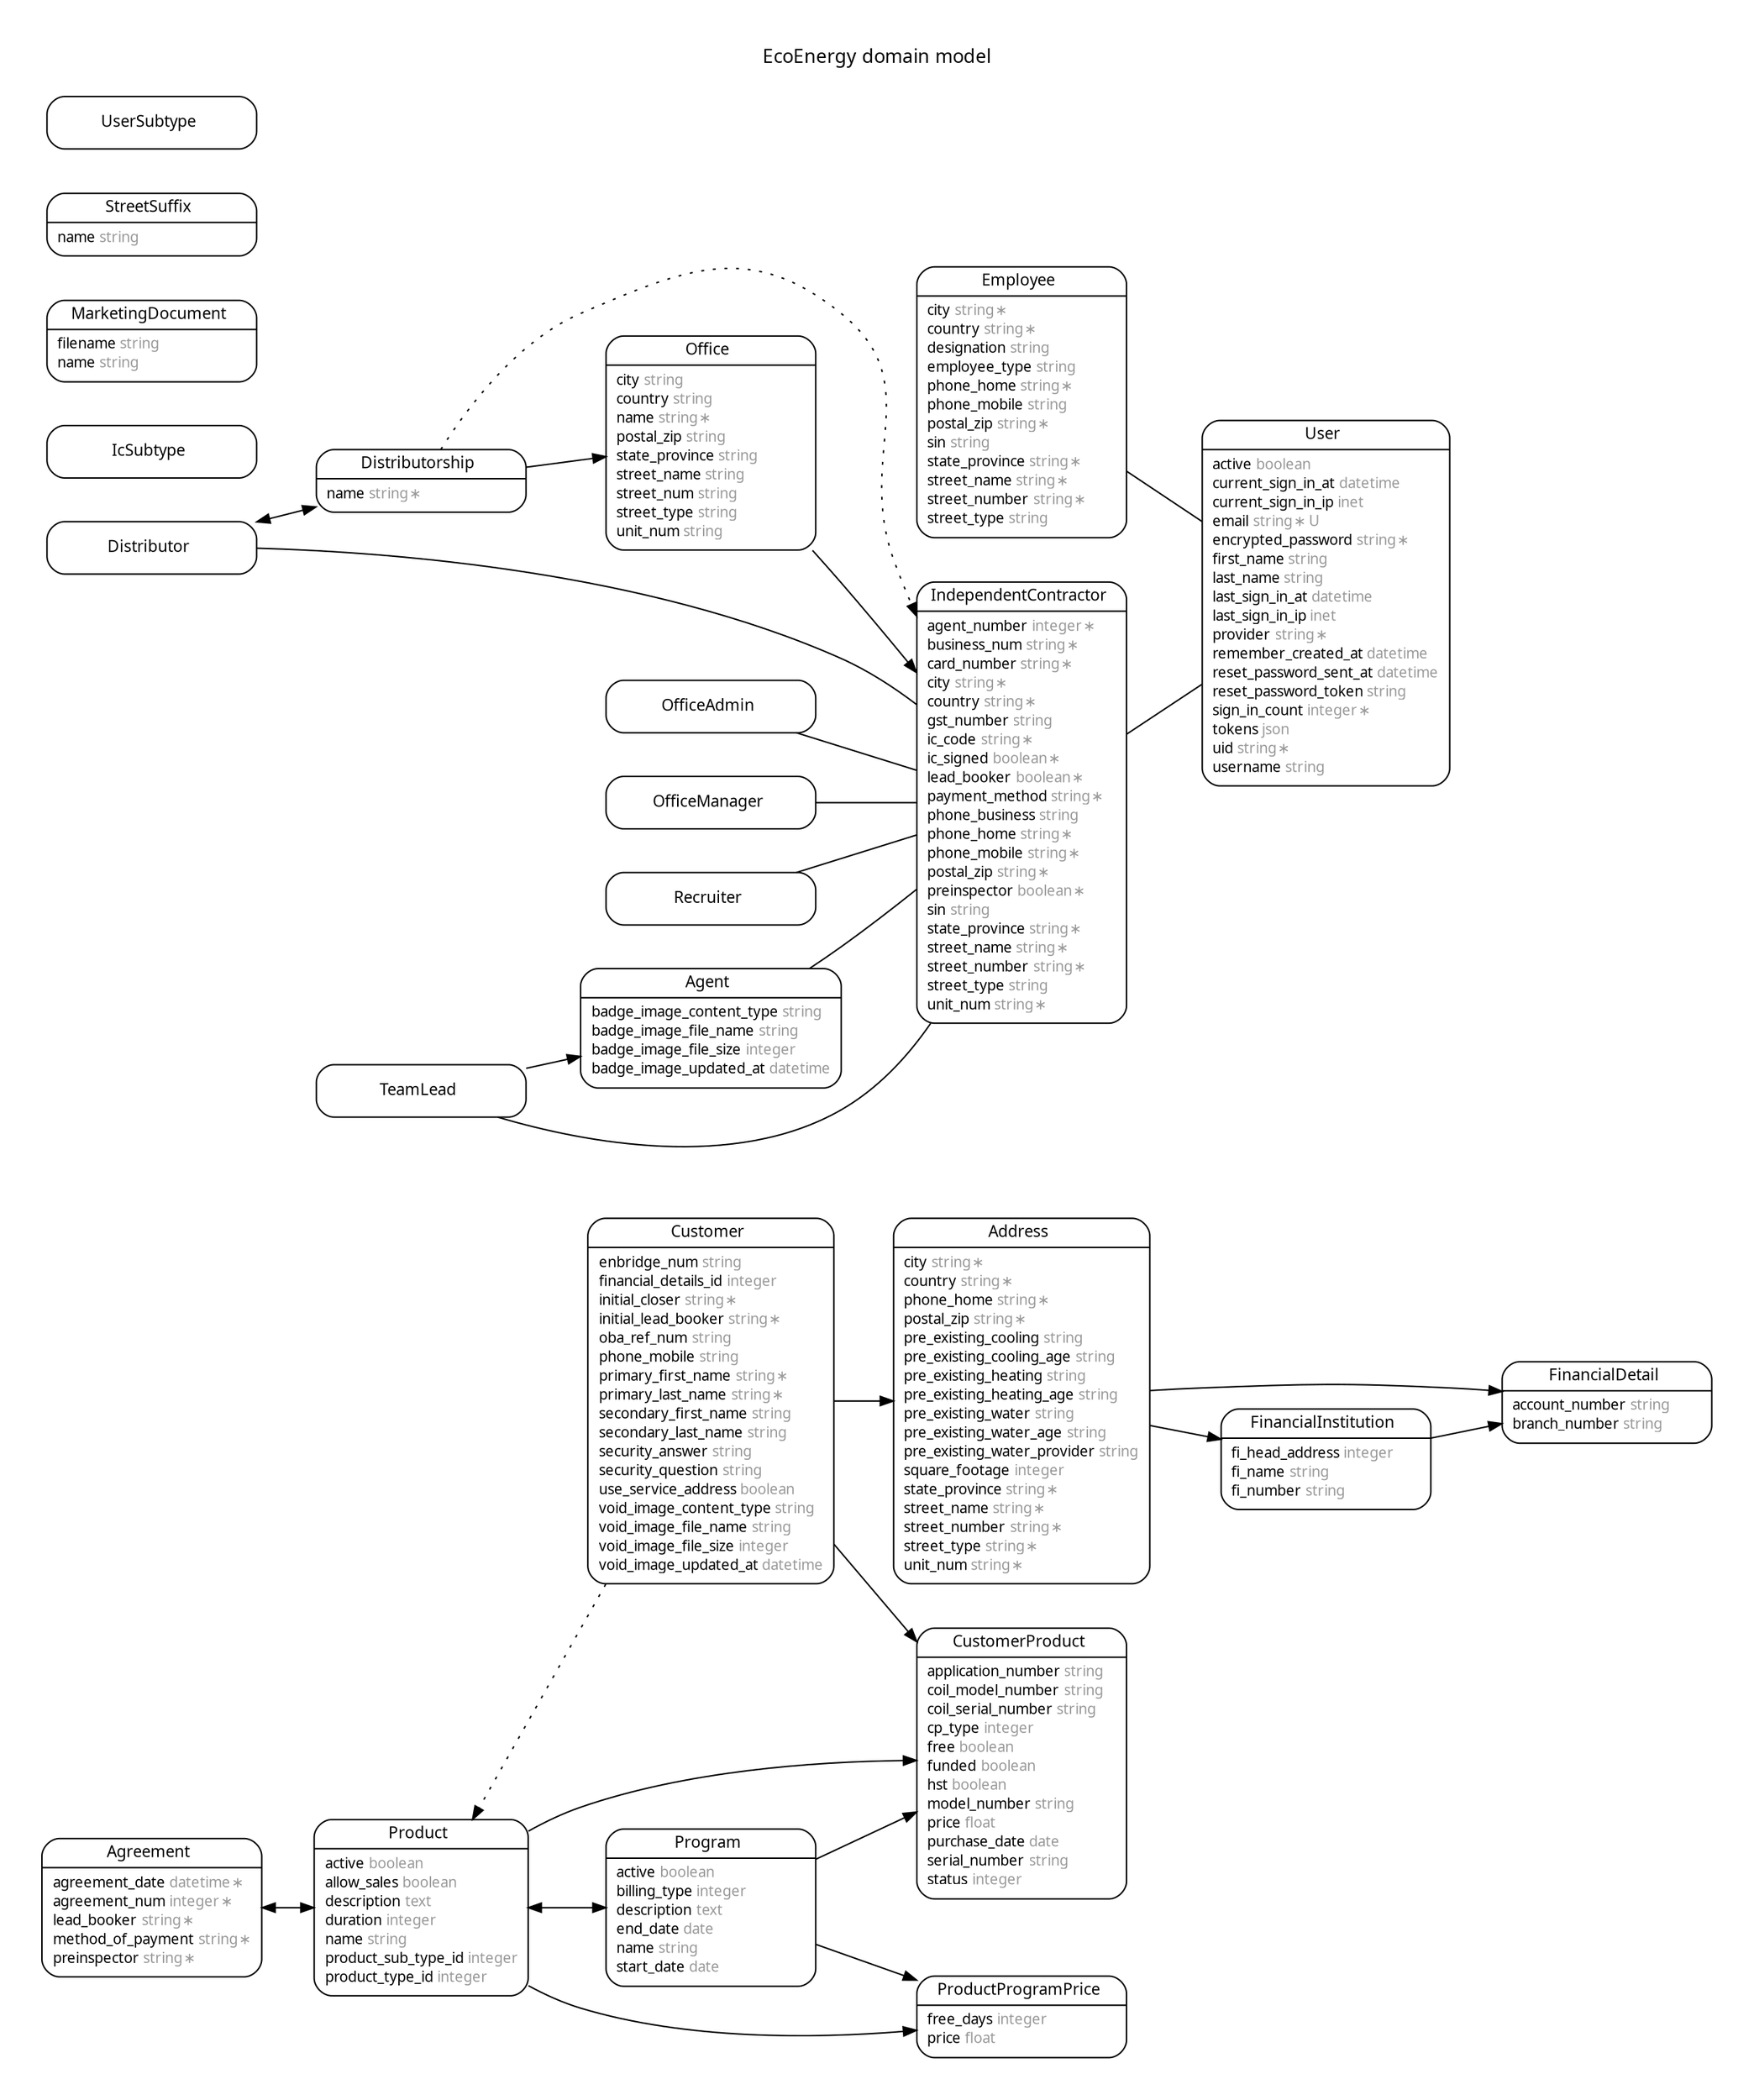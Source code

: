 digraph EcoEnergy {
rankdir = "LR";
ranksep = "0.5";
nodesep = "0.4";
pad = "0.4,0.4";
margin = "0,0";
concentrate = "true";
labelloc = "t";
fontsize = "13";
fontname = "Arial BoldMT";
node[ shape  =  "Mrecord" , fontsize  =  "10" , fontname  =  "ArialMT" , margin  =  "0.07,0.05" , penwidth  =  "1.0"];
edge[ fontname  =  "ArialMT" , fontsize  =  "7" , dir  =  "both" , arrowsize  =  "0.9" , penwidth  =  "1.0" , labelangle  =  "32" , labeldistance  =  "1.8"];
label = "EcoEnergy domain model\n\n";
m_Address [label = <<table border="0" align="center" cellspacing="0.5" cellpadding="0" width="134">
  <tr><td align="center" valign="bottom" width="130"><font face="Arial BoldMT" point-size="11">Address</font></td></tr>
</table>
|
<table border="0" align="left" cellspacing="2" cellpadding="0" width="134">
  <tr><td align="left" width="130" port="city">city <font face="Arial ItalicMT" color="grey60">string ∗</font></td></tr>
  <tr><td align="left" width="130" port="country">country <font face="Arial ItalicMT" color="grey60">string ∗</font></td></tr>
  <tr><td align="left" width="130" port="phone_home">phone_home <font face="Arial ItalicMT" color="grey60">string ∗</font></td></tr>
  <tr><td align="left" width="130" port="postal_zip">postal_zip <font face="Arial ItalicMT" color="grey60">string ∗</font></td></tr>
  <tr><td align="left" width="130" port="pre_existing_cooling">pre_existing_cooling <font face="Arial ItalicMT" color="grey60">string</font></td></tr>
  <tr><td align="left" width="130" port="pre_existing_cooling_age">pre_existing_cooling_age <font face="Arial ItalicMT" color="grey60">string</font></td></tr>
  <tr><td align="left" width="130" port="pre_existing_heating">pre_existing_heating <font face="Arial ItalicMT" color="grey60">string</font></td></tr>
  <tr><td align="left" width="130" port="pre_existing_heating_age">pre_existing_heating_age <font face="Arial ItalicMT" color="grey60">string</font></td></tr>
  <tr><td align="left" width="130" port="pre_existing_water">pre_existing_water <font face="Arial ItalicMT" color="grey60">string</font></td></tr>
  <tr><td align="left" width="130" port="pre_existing_water_age">pre_existing_water_age <font face="Arial ItalicMT" color="grey60">string</font></td></tr>
  <tr><td align="left" width="130" port="pre_existing_water_provider">pre_existing_water_provider <font face="Arial ItalicMT" color="grey60">string</font></td></tr>
  <tr><td align="left" width="130" port="square_footage">square_footage <font face="Arial ItalicMT" color="grey60">integer</font></td></tr>
  <tr><td align="left" width="130" port="state_province">state_province <font face="Arial ItalicMT" color="grey60">string ∗</font></td></tr>
  <tr><td align="left" width="130" port="street_name">street_name <font face="Arial ItalicMT" color="grey60">string ∗</font></td></tr>
  <tr><td align="left" width="130" port="street_number">street_number <font face="Arial ItalicMT" color="grey60">string ∗</font></td></tr>
  <tr><td align="left" width="130" port="street_type">street_type <font face="Arial ItalicMT" color="grey60">string ∗</font></td></tr>
  <tr><td align="left" width="130" port="unit_num">unit_num <font face="Arial ItalicMT" color="grey60">string ∗</font></td></tr>
</table>
>];
m_Agent [label = <<table border="0" align="center" cellspacing="0.5" cellpadding="0" width="134">
  <tr><td align="center" valign="bottom" width="130"><font face="Arial BoldMT" point-size="11">Agent</font></td></tr>
</table>
|
<table border="0" align="left" cellspacing="2" cellpadding="0" width="134">
  <tr><td align="left" width="130" port="badge_image_content_type">badge_image_content_type <font face="Arial ItalicMT" color="grey60">string</font></td></tr>
  <tr><td align="left" width="130" port="badge_image_file_name">badge_image_file_name <font face="Arial ItalicMT" color="grey60">string</font></td></tr>
  <tr><td align="left" width="130" port="badge_image_file_size">badge_image_file_size <font face="Arial ItalicMT" color="grey60">integer</font></td></tr>
  <tr><td align="left" width="130" port="badge_image_updated_at">badge_image_updated_at <font face="Arial ItalicMT" color="grey60">datetime</font></td></tr>
</table>
>];
m_Agreement [label = <<table border="0" align="center" cellspacing="0.5" cellpadding="0" width="134">
  <tr><td align="center" valign="bottom" width="130"><font face="Arial BoldMT" point-size="11">Agreement</font></td></tr>
</table>
|
<table border="0" align="left" cellspacing="2" cellpadding="0" width="134">
  <tr><td align="left" width="130" port="agreement_date">agreement_date <font face="Arial ItalicMT" color="grey60">datetime ∗</font></td></tr>
  <tr><td align="left" width="130" port="agreement_num">agreement_num <font face="Arial ItalicMT" color="grey60">integer ∗</font></td></tr>
  <tr><td align="left" width="130" port="lead_booker">lead_booker <font face="Arial ItalicMT" color="grey60">string ∗</font></td></tr>
  <tr><td align="left" width="130" port="method_of_payment">method_of_payment <font face="Arial ItalicMT" color="grey60">string ∗</font></td></tr>
  <tr><td align="left" width="130" port="preinspector">preinspector <font face="Arial ItalicMT" color="grey60">string ∗</font></td></tr>
</table>
>];
m_Customer [label = <<table border="0" align="center" cellspacing="0.5" cellpadding="0" width="134">
  <tr><td align="center" valign="bottom" width="130"><font face="Arial BoldMT" point-size="11">Customer</font></td></tr>
</table>
|
<table border="0" align="left" cellspacing="2" cellpadding="0" width="134">
  <tr><td align="left" width="130" port="enbridge_num">enbridge_num <font face="Arial ItalicMT" color="grey60">string</font></td></tr>
  <tr><td align="left" width="130" port="financial_details_id">financial_details_id <font face="Arial ItalicMT" color="grey60">integer</font></td></tr>
  <tr><td align="left" width="130" port="initial_closer">initial_closer <font face="Arial ItalicMT" color="grey60">string ∗</font></td></tr>
  <tr><td align="left" width="130" port="initial_lead_booker">initial_lead_booker <font face="Arial ItalicMT" color="grey60">string ∗</font></td></tr>
  <tr><td align="left" width="130" port="oba_ref_num">oba_ref_num <font face="Arial ItalicMT" color="grey60">string</font></td></tr>
  <tr><td align="left" width="130" port="phone_mobile">phone_mobile <font face="Arial ItalicMT" color="grey60">string</font></td></tr>
  <tr><td align="left" width="130" port="primary_first_name">primary_first_name <font face="Arial ItalicMT" color="grey60">string ∗</font></td></tr>
  <tr><td align="left" width="130" port="primary_last_name">primary_last_name <font face="Arial ItalicMT" color="grey60">string ∗</font></td></tr>
  <tr><td align="left" width="130" port="secondary_first_name">secondary_first_name <font face="Arial ItalicMT" color="grey60">string</font></td></tr>
  <tr><td align="left" width="130" port="secondary_last_name">secondary_last_name <font face="Arial ItalicMT" color="grey60">string</font></td></tr>
  <tr><td align="left" width="130" port="security_answer">security_answer <font face="Arial ItalicMT" color="grey60">string</font></td></tr>
  <tr><td align="left" width="130" port="security_question">security_question <font face="Arial ItalicMT" color="grey60">string</font></td></tr>
  <tr><td align="left" width="130" port="use_service_address">use_service_address <font face="Arial ItalicMT" color="grey60">boolean</font></td></tr>
  <tr><td align="left" width="130" port="void_image_content_type">void_image_content_type <font face="Arial ItalicMT" color="grey60">string</font></td></tr>
  <tr><td align="left" width="130" port="void_image_file_name">void_image_file_name <font face="Arial ItalicMT" color="grey60">string</font></td></tr>
  <tr><td align="left" width="130" port="void_image_file_size">void_image_file_size <font face="Arial ItalicMT" color="grey60">integer</font></td></tr>
  <tr><td align="left" width="130" port="void_image_updated_at">void_image_updated_at <font face="Arial ItalicMT" color="grey60">datetime</font></td></tr>
</table>
>];
m_CustomerProduct [label = <<table border="0" align="center" cellspacing="0.5" cellpadding="0" width="134">
  <tr><td align="center" valign="bottom" width="130"><font face="Arial BoldMT" point-size="11">CustomerProduct</font></td></tr>
</table>
|
<table border="0" align="left" cellspacing="2" cellpadding="0" width="134">
  <tr><td align="left" width="130" port="application_number">application_number <font face="Arial ItalicMT" color="grey60">string</font></td></tr>
  <tr><td align="left" width="130" port="coil_model_number">coil_model_number <font face="Arial ItalicMT" color="grey60">string</font></td></tr>
  <tr><td align="left" width="130" port="coil_serial_number">coil_serial_number <font face="Arial ItalicMT" color="grey60">string</font></td></tr>
  <tr><td align="left" width="130" port="cp_type">cp_type <font face="Arial ItalicMT" color="grey60">integer</font></td></tr>
  <tr><td align="left" width="130" port="free">free <font face="Arial ItalicMT" color="grey60">boolean</font></td></tr>
  <tr><td align="left" width="130" port="funded">funded <font face="Arial ItalicMT" color="grey60">boolean</font></td></tr>
  <tr><td align="left" width="130" port="hst">hst <font face="Arial ItalicMT" color="grey60">boolean</font></td></tr>
  <tr><td align="left" width="130" port="model_number">model_number <font face="Arial ItalicMT" color="grey60">string</font></td></tr>
  <tr><td align="left" width="130" port="price">price <font face="Arial ItalicMT" color="grey60">float</font></td></tr>
  <tr><td align="left" width="130" port="purchase_date">purchase_date <font face="Arial ItalicMT" color="grey60">date</font></td></tr>
  <tr><td align="left" width="130" port="serial_number">serial_number <font face="Arial ItalicMT" color="grey60">string</font></td></tr>
  <tr><td align="left" width="130" port="status">status <font face="Arial ItalicMT" color="grey60">integer</font></td></tr>
</table>
>];
m_Distributor [label = <<table border="0" align="center" cellspacing="0.5" cellpadding="0" width="134">
  <tr><td align="center" valign="bottom" width="130"><font face="Arial BoldMT" point-size="11">Distributor</font></td></tr>
</table>
>];
m_Distributorship [label = <<table border="0" align="center" cellspacing="0.5" cellpadding="0" width="134">
  <tr><td align="center" valign="bottom" width="130"><font face="Arial BoldMT" point-size="11">Distributorship</font></td></tr>
</table>
|
<table border="0" align="left" cellspacing="2" cellpadding="0" width="134">
  <tr><td align="left" width="130" port="name">name <font face="Arial ItalicMT" color="grey60">string ∗</font></td></tr>
</table>
>];
m_Employee [label = <<table border="0" align="center" cellspacing="0.5" cellpadding="0" width="134">
  <tr><td align="center" valign="bottom" width="130"><font face="Arial BoldMT" point-size="11">Employee</font></td></tr>
</table>
|
<table border="0" align="left" cellspacing="2" cellpadding="0" width="134">
  <tr><td align="left" width="130" port="city">city <font face="Arial ItalicMT" color="grey60">string ∗</font></td></tr>
  <tr><td align="left" width="130" port="country">country <font face="Arial ItalicMT" color="grey60">string ∗</font></td></tr>
  <tr><td align="left" width="130" port="designation">designation <font face="Arial ItalicMT" color="grey60">string</font></td></tr>
  <tr><td align="left" width="130" port="employee_type">employee_type <font face="Arial ItalicMT" color="grey60">string</font></td></tr>
  <tr><td align="left" width="130" port="phone_home">phone_home <font face="Arial ItalicMT" color="grey60">string ∗</font></td></tr>
  <tr><td align="left" width="130" port="phone_mobile">phone_mobile <font face="Arial ItalicMT" color="grey60">string</font></td></tr>
  <tr><td align="left" width="130" port="postal_zip">postal_zip <font face="Arial ItalicMT" color="grey60">string ∗</font></td></tr>
  <tr><td align="left" width="130" port="sin">sin <font face="Arial ItalicMT" color="grey60">string</font></td></tr>
  <tr><td align="left" width="130" port="state_province">state_province <font face="Arial ItalicMT" color="grey60">string ∗</font></td></tr>
  <tr><td align="left" width="130" port="street_name">street_name <font face="Arial ItalicMT" color="grey60">string ∗</font></td></tr>
  <tr><td align="left" width="130" port="street_number">street_number <font face="Arial ItalicMT" color="grey60">string ∗</font></td></tr>
  <tr><td align="left" width="130" port="street_type">street_type <font face="Arial ItalicMT" color="grey60">string</font></td></tr>
</table>
>];
m_FinancialDetail [label = <<table border="0" align="center" cellspacing="0.5" cellpadding="0" width="134">
  <tr><td align="center" valign="bottom" width="130"><font face="Arial BoldMT" point-size="11">FinancialDetail</font></td></tr>
</table>
|
<table border="0" align="left" cellspacing="2" cellpadding="0" width="134">
  <tr><td align="left" width="130" port="account_number">account_number <font face="Arial ItalicMT" color="grey60">string</font></td></tr>
  <tr><td align="left" width="130" port="branch_number">branch_number <font face="Arial ItalicMT" color="grey60">string</font></td></tr>
</table>
>];
m_FinancialInstitution [label = <<table border="0" align="center" cellspacing="0.5" cellpadding="0" width="134">
  <tr><td align="center" valign="bottom" width="130"><font face="Arial BoldMT" point-size="11">FinancialInstitution</font></td></tr>
</table>
|
<table border="0" align="left" cellspacing="2" cellpadding="0" width="134">
  <tr><td align="left" width="130" port="fi_head_address">fi_head_address <font face="Arial ItalicMT" color="grey60">integer</font></td></tr>
  <tr><td align="left" width="130" port="fi_name">fi_name <font face="Arial ItalicMT" color="grey60">string</font></td></tr>
  <tr><td align="left" width="130" port="fi_number">fi_number <font face="Arial ItalicMT" color="grey60">string</font></td></tr>
</table>
>];
m_IcSubtype [label = <<table border="0" align="center" cellspacing="0.5" cellpadding="0" width="134">
  <tr><td align="center" valign="bottom" width="130"><font face="Arial BoldMT" point-size="11">IcSubtype</font></td></tr>
</table>
>];
m_IndependentContractor [label = <<table border="0" align="center" cellspacing="0.5" cellpadding="0" width="134">
  <tr><td align="center" valign="bottom" width="130"><font face="Arial BoldMT" point-size="11">IndependentContractor</font></td></tr>
</table>
|
<table border="0" align="left" cellspacing="2" cellpadding="0" width="134">
  <tr><td align="left" width="130" port="agent_number">agent_number <font face="Arial ItalicMT" color="grey60">integer ∗</font></td></tr>
  <tr><td align="left" width="130" port="business_num">business_num <font face="Arial ItalicMT" color="grey60">string ∗</font></td></tr>
  <tr><td align="left" width="130" port="card_number">card_number <font face="Arial ItalicMT" color="grey60">string ∗</font></td></tr>
  <tr><td align="left" width="130" port="city">city <font face="Arial ItalicMT" color="grey60">string ∗</font></td></tr>
  <tr><td align="left" width="130" port="country">country <font face="Arial ItalicMT" color="grey60">string ∗</font></td></tr>
  <tr><td align="left" width="130" port="gst_number">gst_number <font face="Arial ItalicMT" color="grey60">string</font></td></tr>
  <tr><td align="left" width="130" port="ic_code">ic_code <font face="Arial ItalicMT" color="grey60">string ∗</font></td></tr>
  <tr><td align="left" width="130" port="ic_signed">ic_signed <font face="Arial ItalicMT" color="grey60">boolean ∗</font></td></tr>
  <tr><td align="left" width="130" port="lead_booker">lead_booker <font face="Arial ItalicMT" color="grey60">boolean ∗</font></td></tr>
  <tr><td align="left" width="130" port="payment_method">payment_method <font face="Arial ItalicMT" color="grey60">string ∗</font></td></tr>
  <tr><td align="left" width="130" port="phone_business">phone_business <font face="Arial ItalicMT" color="grey60">string</font></td></tr>
  <tr><td align="left" width="130" port="phone_home">phone_home <font face="Arial ItalicMT" color="grey60">string ∗</font></td></tr>
  <tr><td align="left" width="130" port="phone_mobile">phone_mobile <font face="Arial ItalicMT" color="grey60">string ∗</font></td></tr>
  <tr><td align="left" width="130" port="postal_zip">postal_zip <font face="Arial ItalicMT" color="grey60">string ∗</font></td></tr>
  <tr><td align="left" width="130" port="preinspector">preinspector <font face="Arial ItalicMT" color="grey60">boolean ∗</font></td></tr>
  <tr><td align="left" width="130" port="sin">sin <font face="Arial ItalicMT" color="grey60">string</font></td></tr>
  <tr><td align="left" width="130" port="state_province">state_province <font face="Arial ItalicMT" color="grey60">string ∗</font></td></tr>
  <tr><td align="left" width="130" port="street_name">street_name <font face="Arial ItalicMT" color="grey60">string ∗</font></td></tr>
  <tr><td align="left" width="130" port="street_number">street_number <font face="Arial ItalicMT" color="grey60">string ∗</font></td></tr>
  <tr><td align="left" width="130" port="street_type">street_type <font face="Arial ItalicMT" color="grey60">string</font></td></tr>
  <tr><td align="left" width="130" port="unit_num">unit_num <font face="Arial ItalicMT" color="grey60">string ∗</font></td></tr>
</table>
>];
m_MarketingDocument [label = <<table border="0" align="center" cellspacing="0.5" cellpadding="0" width="134">
  <tr><td align="center" valign="bottom" width="130"><font face="Arial BoldMT" point-size="11">MarketingDocument</font></td></tr>
</table>
|
<table border="0" align="left" cellspacing="2" cellpadding="0" width="134">
  <tr><td align="left" width="130" port="filename">filename <font face="Arial ItalicMT" color="grey60">string</font></td></tr>
  <tr><td align="left" width="130" port="name">name <font face="Arial ItalicMT" color="grey60">string</font></td></tr>
</table>
>];
m_Office [label = <<table border="0" align="center" cellspacing="0.5" cellpadding="0" width="134">
  <tr><td align="center" valign="bottom" width="130"><font face="Arial BoldMT" point-size="11">Office</font></td></tr>
</table>
|
<table border="0" align="left" cellspacing="2" cellpadding="0" width="134">
  <tr><td align="left" width="130" port="city">city <font face="Arial ItalicMT" color="grey60">string</font></td></tr>
  <tr><td align="left" width="130" port="country">country <font face="Arial ItalicMT" color="grey60">string</font></td></tr>
  <tr><td align="left" width="130" port="name">name <font face="Arial ItalicMT" color="grey60">string ∗</font></td></tr>
  <tr><td align="left" width="130" port="postal_zip">postal_zip <font face="Arial ItalicMT" color="grey60">string</font></td></tr>
  <tr><td align="left" width="130" port="state_province">state_province <font face="Arial ItalicMT" color="grey60">string</font></td></tr>
  <tr><td align="left" width="130" port="street_name">street_name <font face="Arial ItalicMT" color="grey60">string</font></td></tr>
  <tr><td align="left" width="130" port="street_num">street_num <font face="Arial ItalicMT" color="grey60">string</font></td></tr>
  <tr><td align="left" width="130" port="street_type">street_type <font face="Arial ItalicMT" color="grey60">string</font></td></tr>
  <tr><td align="left" width="130" port="unit_num">unit_num <font face="Arial ItalicMT" color="grey60">string</font></td></tr>
</table>
>];
m_OfficeAdmin [label = <<table border="0" align="center" cellspacing="0.5" cellpadding="0" width="134">
  <tr><td align="center" valign="bottom" width="130"><font face="Arial BoldMT" point-size="11">OfficeAdmin</font></td></tr>
</table>
>];
m_OfficeManager [label = <<table border="0" align="center" cellspacing="0.5" cellpadding="0" width="134">
  <tr><td align="center" valign="bottom" width="130"><font face="Arial BoldMT" point-size="11">OfficeManager</font></td></tr>
</table>
>];
m_Product [label = <<table border="0" align="center" cellspacing="0.5" cellpadding="0" width="134">
  <tr><td align="center" valign="bottom" width="130"><font face="Arial BoldMT" point-size="11">Product</font></td></tr>
</table>
|
<table border="0" align="left" cellspacing="2" cellpadding="0" width="134">
  <tr><td align="left" width="130" port="active">active <font face="Arial ItalicMT" color="grey60">boolean</font></td></tr>
  <tr><td align="left" width="130" port="allow_sales">allow_sales <font face="Arial ItalicMT" color="grey60">boolean</font></td></tr>
  <tr><td align="left" width="130" port="description">description <font face="Arial ItalicMT" color="grey60">text</font></td></tr>
  <tr><td align="left" width="130" port="duration">duration <font face="Arial ItalicMT" color="grey60">integer</font></td></tr>
  <tr><td align="left" width="130" port="name">name <font face="Arial ItalicMT" color="grey60">string</font></td></tr>
  <tr><td align="left" width="130" port="product_sub_type_id">product_sub_type_id <font face="Arial ItalicMT" color="grey60">integer</font></td></tr>
  <tr><td align="left" width="130" port="product_type_id">product_type_id <font face="Arial ItalicMT" color="grey60">integer</font></td></tr>
</table>
>];
m_ProductProgramPrice [label = <<table border="0" align="center" cellspacing="0.5" cellpadding="0" width="134">
  <tr><td align="center" valign="bottom" width="130"><font face="Arial BoldMT" point-size="11">ProductProgramPrice</font></td></tr>
</table>
|
<table border="0" align="left" cellspacing="2" cellpadding="0" width="134">
  <tr><td align="left" width="130" port="free_days">free_days <font face="Arial ItalicMT" color="grey60">integer</font></td></tr>
  <tr><td align="left" width="130" port="price">price <font face="Arial ItalicMT" color="grey60">float</font></td></tr>
</table>
>];
m_Program [label = <<table border="0" align="center" cellspacing="0.5" cellpadding="0" width="134">
  <tr><td align="center" valign="bottom" width="130"><font face="Arial BoldMT" point-size="11">Program</font></td></tr>
</table>
|
<table border="0" align="left" cellspacing="2" cellpadding="0" width="134">
  <tr><td align="left" width="130" port="active">active <font face="Arial ItalicMT" color="grey60">boolean</font></td></tr>
  <tr><td align="left" width="130" port="billing_type">billing_type <font face="Arial ItalicMT" color="grey60">integer</font></td></tr>
  <tr><td align="left" width="130" port="description">description <font face="Arial ItalicMT" color="grey60">text</font></td></tr>
  <tr><td align="left" width="130" port="end_date">end_date <font face="Arial ItalicMT" color="grey60">date</font></td></tr>
  <tr><td align="left" width="130" port="name">name <font face="Arial ItalicMT" color="grey60">string</font></td></tr>
  <tr><td align="left" width="130" port="start_date">start_date <font face="Arial ItalicMT" color="grey60">date</font></td></tr>
</table>
>];
m_Recruiter [label = <<table border="0" align="center" cellspacing="0.5" cellpadding="0" width="134">
  <tr><td align="center" valign="bottom" width="130"><font face="Arial BoldMT" point-size="11">Recruiter</font></td></tr>
</table>
>];
m_StreetSuffix [label = <<table border="0" align="center" cellspacing="0.5" cellpadding="0" width="134">
  <tr><td align="center" valign="bottom" width="130"><font face="Arial BoldMT" point-size="11">StreetSuffix</font></td></tr>
</table>
|
<table border="0" align="left" cellspacing="2" cellpadding="0" width="134">
  <tr><td align="left" width="130" port="name">name <font face="Arial ItalicMT" color="grey60">string</font></td></tr>
</table>
>];
m_TeamLead [label = <<table border="0" align="center" cellspacing="0.5" cellpadding="0" width="134">
  <tr><td align="center" valign="bottom" width="130"><font face="Arial BoldMT" point-size="11">TeamLead</font></td></tr>
</table>
>];
m_User [label = <<table border="0" align="center" cellspacing="0.5" cellpadding="0" width="134">
  <tr><td align="center" valign="bottom" width="130"><font face="Arial BoldMT" point-size="11">User</font></td></tr>
</table>
|
<table border="0" align="left" cellspacing="2" cellpadding="0" width="134">
  <tr><td align="left" width="130" port="active">active <font face="Arial ItalicMT" color="grey60">boolean</font></td></tr>
  <tr><td align="left" width="130" port="current_sign_in_at">current_sign_in_at <font face="Arial ItalicMT" color="grey60">datetime</font></td></tr>
  <tr><td align="left" width="130" port="current_sign_in_ip">current_sign_in_ip <font face="Arial ItalicMT" color="grey60">inet</font></td></tr>
  <tr><td align="left" width="130" port="email">email <font face="Arial ItalicMT" color="grey60">string ∗ U</font></td></tr>
  <tr><td align="left" width="130" port="encrypted_password">encrypted_password <font face="Arial ItalicMT" color="grey60">string ∗</font></td></tr>
  <tr><td align="left" width="130" port="first_name">first_name <font face="Arial ItalicMT" color="grey60">string</font></td></tr>
  <tr><td align="left" width="130" port="last_name">last_name <font face="Arial ItalicMT" color="grey60">string</font></td></tr>
  <tr><td align="left" width="130" port="last_sign_in_at">last_sign_in_at <font face="Arial ItalicMT" color="grey60">datetime</font></td></tr>
  <tr><td align="left" width="130" port="last_sign_in_ip">last_sign_in_ip <font face="Arial ItalicMT" color="grey60">inet</font></td></tr>
  <tr><td align="left" width="130" port="provider">provider <font face="Arial ItalicMT" color="grey60">string ∗</font></td></tr>
  <tr><td align="left" width="130" port="remember_created_at">remember_created_at <font face="Arial ItalicMT" color="grey60">datetime</font></td></tr>
  <tr><td align="left" width="130" port="reset_password_sent_at">reset_password_sent_at <font face="Arial ItalicMT" color="grey60">datetime</font></td></tr>
  <tr><td align="left" width="130" port="reset_password_token">reset_password_token <font face="Arial ItalicMT" color="grey60">string</font></td></tr>
  <tr><td align="left" width="130" port="sign_in_count">sign_in_count <font face="Arial ItalicMT" color="grey60">integer ∗</font></td></tr>
  <tr><td align="left" width="130" port="tokens">tokens <font face="Arial ItalicMT" color="grey60">json</font></td></tr>
  <tr><td align="left" width="130" port="uid">uid <font face="Arial ItalicMT" color="grey60">string ∗</font></td></tr>
  <tr><td align="left" width="130" port="username">username <font face="Arial ItalicMT" color="grey60">string</font></td></tr>
</table>
>];
m_UserSubtype [label = <<table border="0" align="center" cellspacing="0.5" cellpadding="0" width="134">
  <tr><td align="center" valign="bottom" width="130"><font face="Arial BoldMT" point-size="11">UserSubtype</font></td></tr>
</table>
>];
  m_IndependentContractor -> m_User [arrowhead = "none", arrowtail = "none", weight = "2"];
  m_Employee -> m_User [arrowhead = "none", arrowtail = "none", weight = "2"];
  m_Customer -> m_Address [arrowhead = "normal", arrowtail = "none", weight = "9"];
  m_Agreement -> m_Product [arrowhead = "normal", arrowtail = "normal", weight = "2"];
  m_Customer -> m_Product [style = "dotted", arrowhead = "normal", arrowtail = "none", weight = "2", constraint = "false"];
  m_Customer -> m_CustomerProduct [arrowhead = "normal", arrowtail = "none", weight = "3"];
  m_Program -> m_CustomerProduct [arrowhead = "normal", arrowtail = "none", weight = "1"];
  m_Product -> m_CustomerProduct [arrowhead = "normal", arrowtail = "none", weight = "2"];
  m_Distributorship -> m_IndependentContractor [style = "dotted", arrowhead = "normal", arrowtail = "none", weight = "1", constraint = "false"];
  m_Distributorship -> m_Office [arrowhead = "normal", arrowtail = "none", weight = "2"];
  m_Distributor -> m_Distributorship [arrowhead = "normal", arrowtail = "normal", weight = "2"];
  m_Address -> m_FinancialDetail [arrowhead = "normal", arrowtail = "none", weight = "1"];
  m_FinancialInstitution -> m_FinancialDetail [arrowhead = "normal", arrowtail = "none", weight = "1"];
  m_Address -> m_FinancialInstitution [arrowhead = "normal", arrowtail = "none", weight = "1"];
  m_Office -> m_IndependentContractor [arrowhead = "normal", arrowtail = "none", weight = "2"];
  m_Product -> m_Program [arrowhead = "normal", arrowtail = "normal", weight = "2"];
  m_Product -> m_ProductProgramPrice [arrowhead = "normal", arrowtail = "none", weight = "1"];
  m_Program -> m_ProductProgramPrice [arrowhead = "normal", arrowtail = "none", weight = "1"];
  m_Distributor -> m_IndependentContractor [arrowhead = "none", arrowtail = "none", weight = "2"];
  m_OfficeManager -> m_IndependentContractor [arrowhead = "none", arrowtail = "none", weight = "2"];
  m_OfficeAdmin -> m_IndependentContractor [arrowhead = "none", arrowtail = "none", weight = "2"];
  m_Recruiter -> m_IndependentContractor [arrowhead = "none", arrowtail = "none", weight = "2"];
  m_TeamLead -> m_IndependentContractor [arrowhead = "none", arrowtail = "none", weight = "2"];
  m_Agent -> m_IndependentContractor [arrowhead = "none", arrowtail = "none", weight = "2"];
  m_TeamLead -> m_Agent [arrowhead = "normal", arrowtail = "none", weight = "2"];
}
